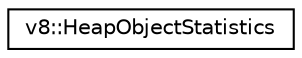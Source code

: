 digraph "Graphical Class Hierarchy"
{
  edge [fontname="Helvetica",fontsize="10",labelfontname="Helvetica",labelfontsize="10"];
  node [fontname="Helvetica",fontsize="10",shape=record];
  rankdir="LR";
  Node1 [label="v8::HeapObjectStatistics",height=0.2,width=0.4,color="black", fillcolor="white", style="filled",URL="$classv8_1_1HeapObjectStatistics.html"];
}
